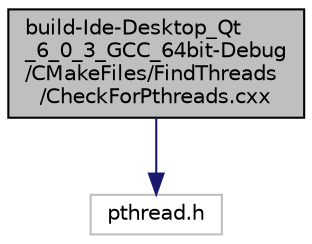 digraph "build-Ide-Desktop_Qt_6_0_3_GCC_64bit-Debug/CMakeFiles/FindThreads/CheckForPthreads.cxx"
{
 // LATEX_PDF_SIZE
  edge [fontname="Helvetica",fontsize="10",labelfontname="Helvetica",labelfontsize="10"];
  node [fontname="Helvetica",fontsize="10",shape=record];
  Node1 [label="build-Ide-Desktop_Qt\l_6_0_3_GCC_64bit-Debug\l/CMakeFiles/FindThreads\l/CheckForPthreads.cxx",height=0.2,width=0.4,color="black", fillcolor="grey75", style="filled", fontcolor="black",tooltip=" "];
  Node1 -> Node2 [color="midnightblue",fontsize="10",style="solid"];
  Node2 [label="pthread.h",height=0.2,width=0.4,color="grey75", fillcolor="white", style="filled",tooltip=" "];
}
